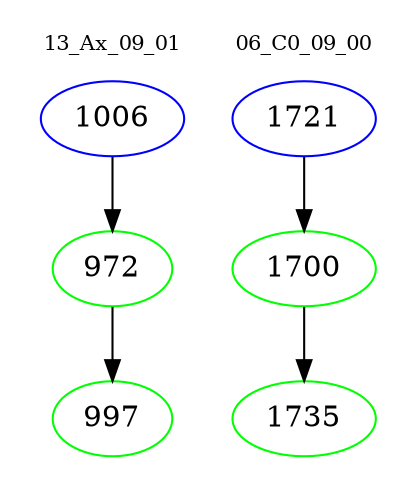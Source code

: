 digraph{
subgraph cluster_0 {
color = white
label = "13_Ax_09_01";
fontsize=10;
T0_1006 [label="1006", color="blue"]
T0_1006 -> T0_972 [color="black"]
T0_972 [label="972", color="green"]
T0_972 -> T0_997 [color="black"]
T0_997 [label="997", color="green"]
}
subgraph cluster_1 {
color = white
label = "06_C0_09_00";
fontsize=10;
T1_1721 [label="1721", color="blue"]
T1_1721 -> T1_1700 [color="black"]
T1_1700 [label="1700", color="green"]
T1_1700 -> T1_1735 [color="black"]
T1_1735 [label="1735", color="green"]
}
}
